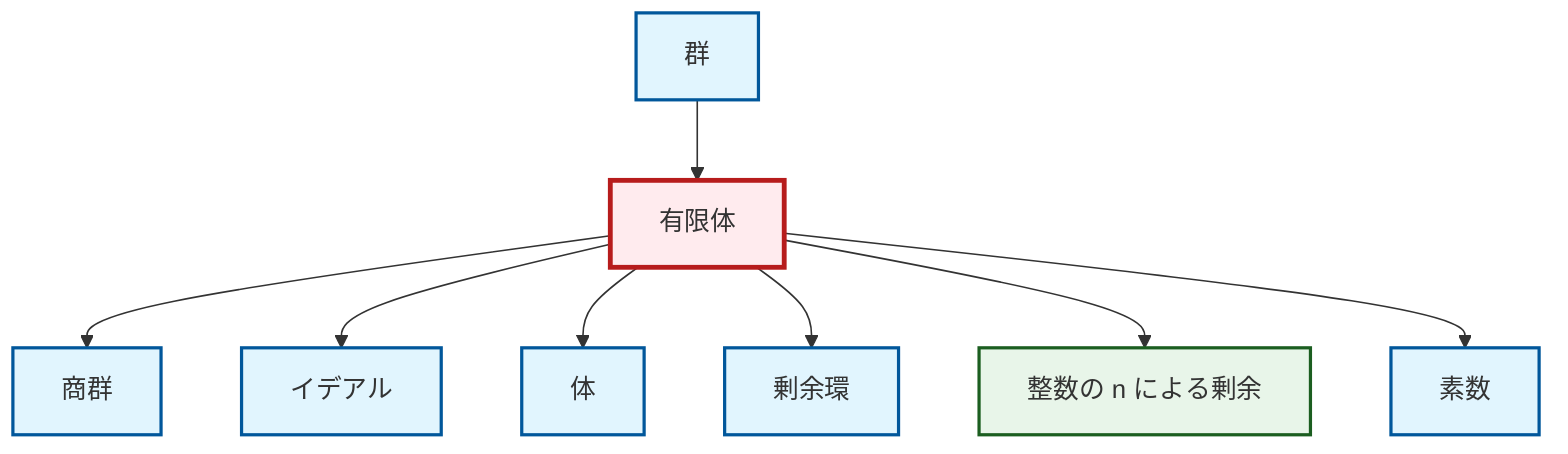 graph TD
    classDef definition fill:#e1f5fe,stroke:#01579b,stroke-width:2px
    classDef theorem fill:#f3e5f5,stroke:#4a148c,stroke-width:2px
    classDef axiom fill:#fff3e0,stroke:#e65100,stroke-width:2px
    classDef example fill:#e8f5e9,stroke:#1b5e20,stroke-width:2px
    classDef current fill:#ffebee,stroke:#b71c1c,stroke-width:3px
    def-field["体"]:::definition
    def-prime["素数"]:::definition
    ex-finite-field["有限体"]:::example
    def-ideal["イデアル"]:::definition
    ex-quotient-integers-mod-n["整数の n による剰余"]:::example
    def-quotient-ring["剰余環"]:::definition
    def-group["群"]:::definition
    def-quotient-group["商群"]:::definition
    ex-finite-field --> def-quotient-group
    ex-finite-field --> def-ideal
    ex-finite-field --> def-field
    def-group --> ex-finite-field
    ex-finite-field --> def-quotient-ring
    ex-finite-field --> ex-quotient-integers-mod-n
    ex-finite-field --> def-prime
    class ex-finite-field current
